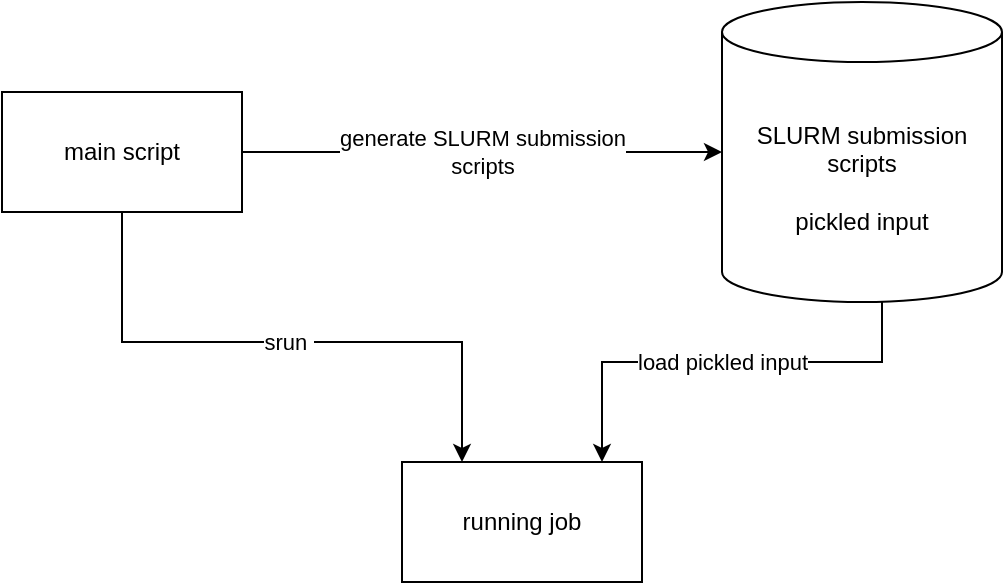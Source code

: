 <mxfile version="22.1.21" type="device">
  <diagram name="Page-1" id="ZgUUKTHsLnRFDgrepDkm">
    <mxGraphModel dx="768" dy="708" grid="1" gridSize="10" guides="1" tooltips="1" connect="1" arrows="1" fold="1" page="1" pageScale="1" pageWidth="850" pageHeight="1100" math="0" shadow="0">
      <root>
        <mxCell id="0" />
        <mxCell id="1" parent="0" />
        <mxCell id="_1MORe2XJffC7ita17r6-3" value="generate SLURM submission&lt;br&gt;scripts" style="edgeStyle=orthogonalEdgeStyle;rounded=0;orthogonalLoop=1;jettySize=auto;html=1;" edge="1" parent="1" source="_1MORe2XJffC7ita17r6-1" target="_1MORe2XJffC7ita17r6-2">
          <mxGeometry relative="1" as="geometry" />
        </mxCell>
        <mxCell id="_1MORe2XJffC7ita17r6-6" value="srun&amp;nbsp;" style="edgeStyle=orthogonalEdgeStyle;rounded=0;orthogonalLoop=1;jettySize=auto;html=1;" edge="1" parent="1" source="_1MORe2XJffC7ita17r6-1" target="_1MORe2XJffC7ita17r6-4">
          <mxGeometry relative="1" as="geometry">
            <Array as="points">
              <mxPoint x="130" y="200" />
              <mxPoint x="300" y="200" />
            </Array>
          </mxGeometry>
        </mxCell>
        <mxCell id="_1MORe2XJffC7ita17r6-1" value="main script" style="rounded=0;whiteSpace=wrap;html=1;" vertex="1" parent="1">
          <mxGeometry x="70" y="75" width="120" height="60" as="geometry" />
        </mxCell>
        <mxCell id="_1MORe2XJffC7ita17r6-5" value="load pickled input" style="edgeStyle=orthogonalEdgeStyle;rounded=0;orthogonalLoop=1;jettySize=auto;html=1;" edge="1" parent="1" source="_1MORe2XJffC7ita17r6-2" target="_1MORe2XJffC7ita17r6-4">
          <mxGeometry relative="1" as="geometry">
            <Array as="points">
              <mxPoint x="510" y="210" />
              <mxPoint x="370" y="210" />
            </Array>
          </mxGeometry>
        </mxCell>
        <mxCell id="_1MORe2XJffC7ita17r6-2" value="SLURM submission scripts&lt;br&gt;&lt;br&gt;pickled input" style="shape=cylinder3;whiteSpace=wrap;html=1;boundedLbl=1;backgroundOutline=1;size=15;" vertex="1" parent="1">
          <mxGeometry x="430" y="30" width="140" height="150" as="geometry" />
        </mxCell>
        <mxCell id="_1MORe2XJffC7ita17r6-4" value="running job" style="rounded=0;whiteSpace=wrap;html=1;" vertex="1" parent="1">
          <mxGeometry x="270" y="260" width="120" height="60" as="geometry" />
        </mxCell>
      </root>
    </mxGraphModel>
  </diagram>
</mxfile>
